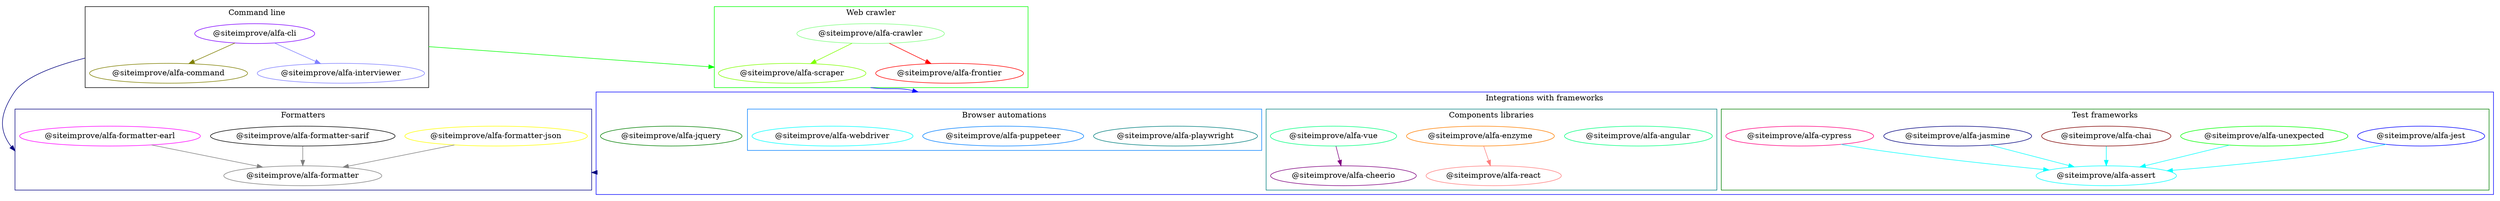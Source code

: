 // generated by package-dependency-graph
digraph {
  graph [compound=true];
  subgraph cluster_Command_line {
    _siteimprove_alfa_cli _siteimprove_alfa_command _siteimprove_alfa_interviewer;

    label = "Command line";
    color = "#000000";
  }

  subgraph cluster_Formatters {
    _siteimprove_alfa_formatter _siteimprove_alfa_formatter_earl _siteimprove_alfa_formatter_json _siteimprove_alfa_formatter_sarif;

    label = "Formatters";
    color = "#00007f";
  }

  subgraph cluster_Integrations_with_frameworks {
    _siteimprove_alfa_jquery;
    subgraph cluster_Test_frameworks {
      _siteimprove_alfa_assert _siteimprove_alfa_chai _siteimprove_alfa_cypress _siteimprove_alfa_jasmine _siteimprove_alfa_jest _siteimprove_alfa_unexpected;

      label = "Test frameworks";
      color = "#007f00";
    }
  
    subgraph cluster_Components_libraries {
      _siteimprove_alfa_angular _siteimprove_alfa_cheerio _siteimprove_alfa_enzyme _siteimprove_alfa_react _siteimprove_alfa_vue;

      label = "Components libraries";
      color = "#007f7f";
    }
  
    subgraph cluster_Browser_automations {
      _siteimprove_alfa_playwright _siteimprove_alfa_puppeteer _siteimprove_alfa_webdriver;

      label = "Browser automations";
      color = "#007fff";
    }
  
    label = "Integrations with frameworks";
    color = "#0000ff";
  }

  subgraph cluster_Web_crawler {
    _siteimprove_alfa_crawler _siteimprove_alfa_frontier _siteimprove_alfa_scraper;

    label = "Web crawler";
    color = "#00ff00";
  }

  _siteimprove_alfa_chai -> _siteimprove_alfa_assert[color = "#00ffff"]
  _siteimprove_alfa_cli -> _siteimprove_alfa_command[color = "#7f7f00"]
  _siteimprove_alfa_cli -> _siteimprove_alfa_formatter[color = "#00007f" ltail=cluster_Command_line lhead=cluster_Formatters]
  _siteimprove_alfa_cli -> _siteimprove_alfa_interviewer[color = "#7f7fff"]
  _siteimprove_alfa_cli -> _siteimprove_alfa_scraper[color = "#00ff00" ltail=cluster_Command_line lhead=cluster_Web_crawler]
  _siteimprove_alfa_crawler -> _siteimprove_alfa_frontier[color = "#ff0000"]
  _siteimprove_alfa_crawler -> _siteimprove_alfa_scraper[color = "#7fff00"]
  _siteimprove_alfa_cypress -> _siteimprove_alfa_assert[color = "#00ffff"]
  _siteimprove_alfa_cypress -> _siteimprove_alfa_formatter[color = "#00007f" ltail=cluster_Integrations_with_frameworks lhead=cluster_Formatters]
  _siteimprove_alfa_enzyme -> _siteimprove_alfa_react[color = "#ff7f7f"]
  _siteimprove_alfa_formatter_earl -> _siteimprove_alfa_formatter[color = "#7f7f7f"]
  _siteimprove_alfa_formatter_json -> _siteimprove_alfa_formatter[color = "#7f7f7f"]
  _siteimprove_alfa_formatter_sarif -> _siteimprove_alfa_formatter[color = "#7f7f7f"]
  _siteimprove_alfa_jasmine -> _siteimprove_alfa_assert[color = "#00ffff"]
  _siteimprove_alfa_jest -> _siteimprove_alfa_assert[color = "#00ffff"]
  _siteimprove_alfa_scraper -> _siteimprove_alfa_puppeteer[color = "#0000ff" ltail=cluster_Web_crawler lhead=cluster_Integrations_with_frameworks]
  _siteimprove_alfa_unexpected -> _siteimprove_alfa_assert[color = "#00ffff"]
  _siteimprove_alfa_vue -> _siteimprove_alfa_cheerio[color = "#7f007f"]

  _siteimprove_alfa_angular[label = "@siteimprove/alfa-angular", color = "#00ff7f"]
  _siteimprove_alfa_assert[label = "@siteimprove/alfa-assert", color = "#00ffff"]
  _siteimprove_alfa_chai[label = "@siteimprove/alfa-chai", color = "#7f0000"]
  _siteimprove_alfa_cheerio[label = "@siteimprove/alfa-cheerio", color = "#7f007f"]
  _siteimprove_alfa_cli[label = "@siteimprove/alfa-cli", color = "#7f00ff"]
  _siteimprove_alfa_command[label = "@siteimprove/alfa-command", color = "#7f7f00"]
  _siteimprove_alfa_formatter[label = "@siteimprove/alfa-formatter", color = "#7f7f7f"]
  _siteimprove_alfa_interviewer[label = "@siteimprove/alfa-interviewer", color = "#7f7fff"]
  _siteimprove_alfa_scraper[label = "@siteimprove/alfa-scraper", color = "#7fff00"]
  _siteimprove_alfa_crawler[label = "@siteimprove/alfa-crawler", color = "#7fff7f"]
  _siteimprove_alfa_frontier[label = "@siteimprove/alfa-frontier", color = "#ff0000"]
  _siteimprove_alfa_cypress[label = "@siteimprove/alfa-cypress", color = "#ff007f"]
  _siteimprove_alfa_formatter_earl[label = "@siteimprove/alfa-formatter-earl", color = "#ff00ff"]
  _siteimprove_alfa_enzyme[label = "@siteimprove/alfa-enzyme", color = "#ff7f00"]
  _siteimprove_alfa_react[label = "@siteimprove/alfa-react", color = "#ff7f7f"]
  _siteimprove_alfa_formatter_json[label = "@siteimprove/alfa-formatter-json", color = "#ffff00"]
  _siteimprove_alfa_formatter_sarif[label = "@siteimprove/alfa-formatter-sarif", color = "#000000"]
  _siteimprove_alfa_jasmine[label = "@siteimprove/alfa-jasmine", color = "#00007f"]
  _siteimprove_alfa_jest[label = "@siteimprove/alfa-jest", color = "#0000ff"]
  _siteimprove_alfa_jquery[label = "@siteimprove/alfa-jquery", color = "#007f00"]
  _siteimprove_alfa_playwright[label = "@siteimprove/alfa-playwright", color = "#007f7f"]
  _siteimprove_alfa_puppeteer[label = "@siteimprove/alfa-puppeteer", color = "#007fff"]
  _siteimprove_alfa_unexpected[label = "@siteimprove/alfa-unexpected", color = "#00ff00"]
  _siteimprove_alfa_vue[label = "@siteimprove/alfa-vue", color = "#00ff7f"]
  _siteimprove_alfa_webdriver[label = "@siteimprove/alfa-webdriver", color = "#00ffff"]
}